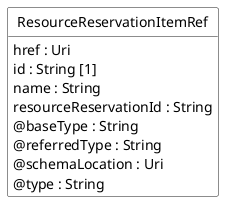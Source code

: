 @startuml
hide circle
hide methods
hide stereotype
show <<Enumeration>> stereotype
skinparam class {
   BackgroundColor<<Enumeration>> #E6F5F7
   BackgroundColor<<Ref>> #FFFFE0
   BackgroundColor<<Pivot>> #FFFFFFF
   BackgroundColor<<SimpleType>> #E2F0DA
   BackgroundColor #FCF2E3
}

class ResourceReservationItemRef <<Pivot>> {
    href : Uri
    id : String [1]
    name : String
    resourceReservationId : String
    @baseType : String
    @referredType : String
    @schemaLocation : Uri
    @type : String
}


@enduml